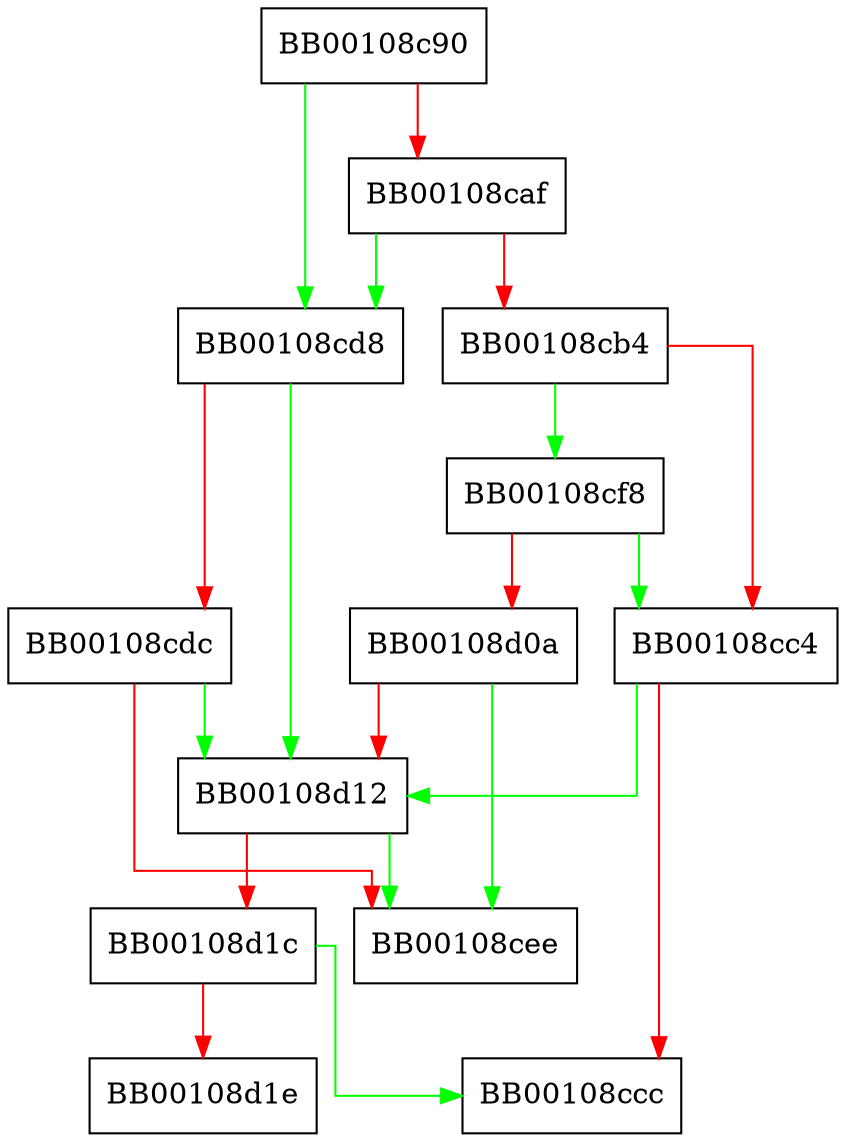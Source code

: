 digraph FUN_00108c90 {
  node [shape="box"];
  graph [splines=ortho];
  BB00108c90 -> BB00108cd8 [color="green"];
  BB00108c90 -> BB00108caf [color="red"];
  BB00108caf -> BB00108cd8 [color="green"];
  BB00108caf -> BB00108cb4 [color="red"];
  BB00108cb4 -> BB00108cf8 [color="green"];
  BB00108cb4 -> BB00108cc4 [color="red"];
  BB00108cc4 -> BB00108d12 [color="green"];
  BB00108cc4 -> BB00108ccc [color="red"];
  BB00108cd8 -> BB00108d12 [color="green"];
  BB00108cd8 -> BB00108cdc [color="red"];
  BB00108cdc -> BB00108d12 [color="green"];
  BB00108cdc -> BB00108cee [color="red"];
  BB00108cf8 -> BB00108cc4 [color="green"];
  BB00108cf8 -> BB00108d0a [color="red"];
  BB00108d0a -> BB00108cee [color="green"];
  BB00108d0a -> BB00108d12 [color="red"];
  BB00108d12 -> BB00108cee [color="green"];
  BB00108d12 -> BB00108d1c [color="red"];
  BB00108d1c -> BB00108ccc [color="green"];
  BB00108d1c -> BB00108d1e [color="red"];
}